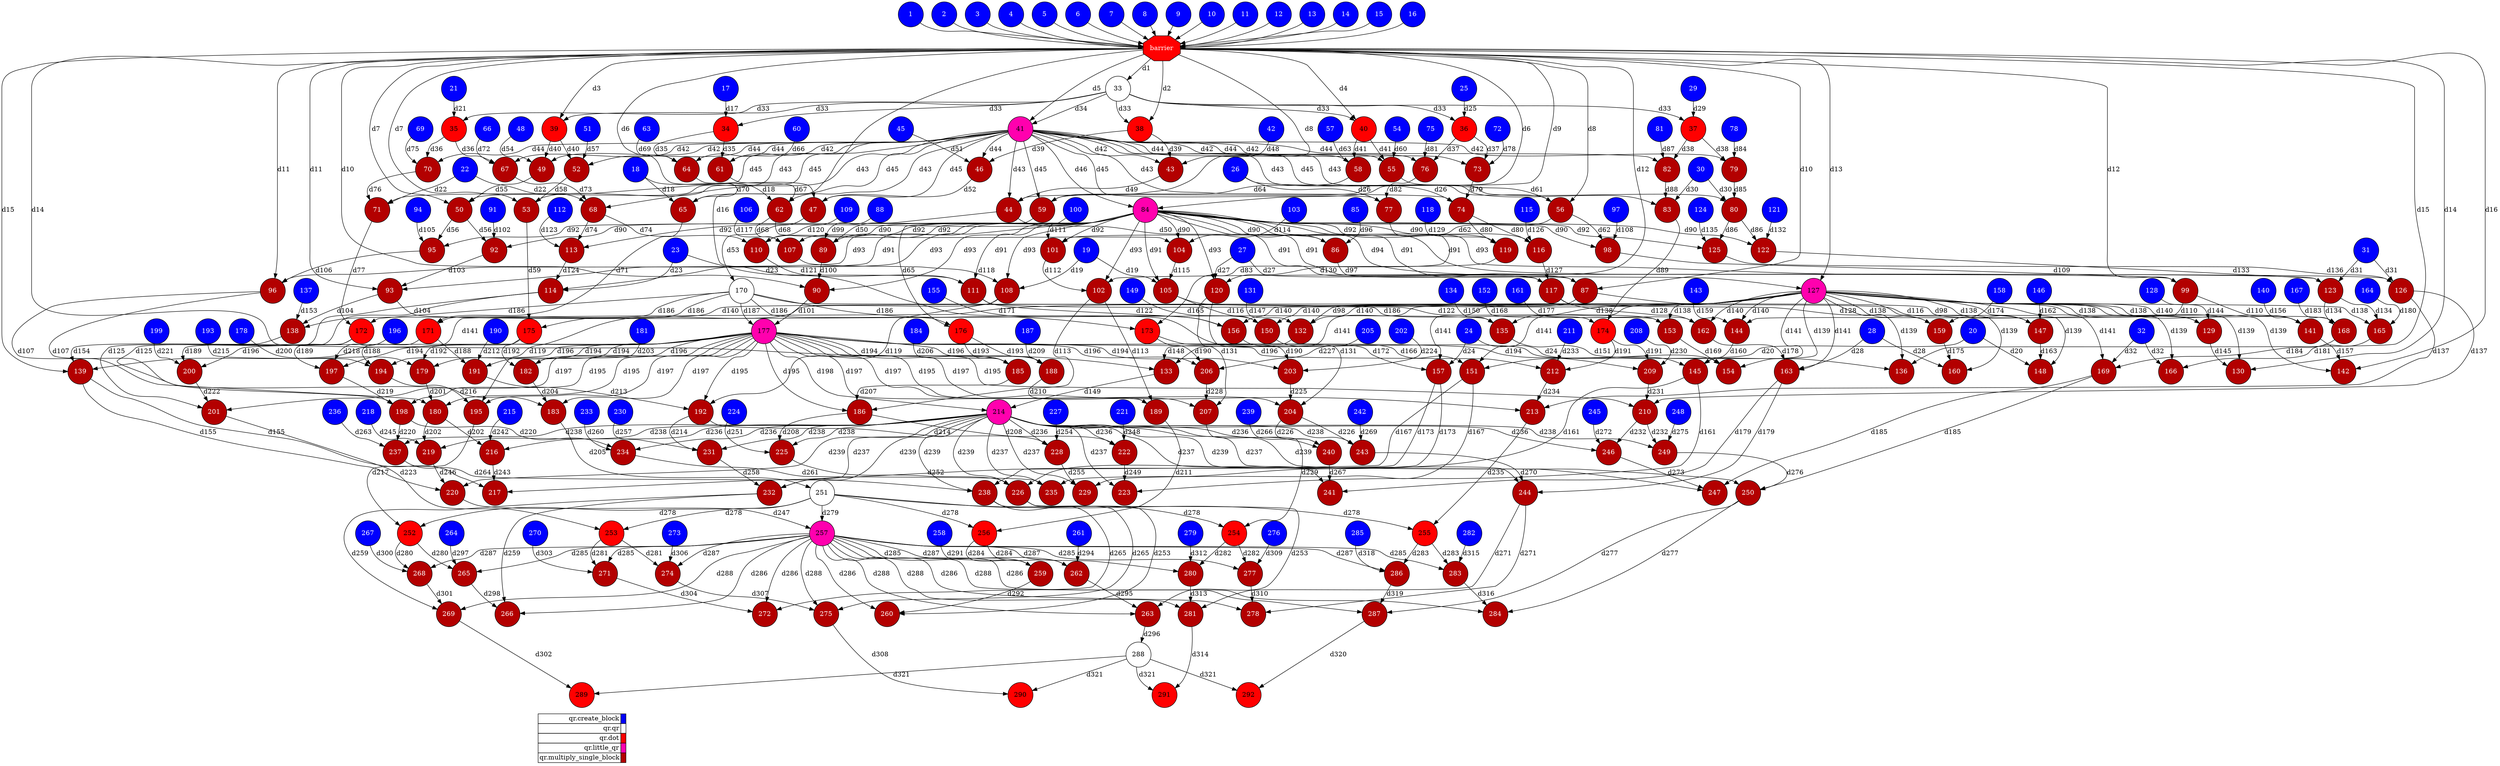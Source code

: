 digraph {
  rankdir=TB;
  labeljust="l";
  subgraph dependence_graph {
    ranksep=0.20;
    node[height=0.75];

1[shape=circle, style=filled fillcolor="#0000ff" fontcolor="#ffffff"];
2[shape=circle, style=filled fillcolor="#0000ff" fontcolor="#ffffff"];
3[shape=circle, style=filled fillcolor="#0000ff" fontcolor="#ffffff"];
4[shape=circle, style=filled fillcolor="#0000ff" fontcolor="#ffffff"];
5[shape=circle, style=filled fillcolor="#0000ff" fontcolor="#ffffff"];
6[shape=circle, style=filled fillcolor="#0000ff" fontcolor="#ffffff"];
7[shape=circle, style=filled fillcolor="#0000ff" fontcolor="#ffffff"];
8[shape=circle, style=filled fillcolor="#0000ff" fontcolor="#ffffff"];
9[shape=circle, style=filled fillcolor="#0000ff" fontcolor="#ffffff"];
10[shape=circle, style=filled fillcolor="#0000ff" fontcolor="#ffffff"];
11[shape=circle, style=filled fillcolor="#0000ff" fontcolor="#ffffff"];
12[shape=circle, style=filled fillcolor="#0000ff" fontcolor="#ffffff"];
13[shape=circle, style=filled fillcolor="#0000ff" fontcolor="#ffffff"];
14[shape=circle, style=filled fillcolor="#0000ff" fontcolor="#ffffff"];
15[shape=circle, style=filled fillcolor="#0000ff" fontcolor="#ffffff"];
16[shape=circle, style=filled fillcolor="#0000ff" fontcolor="#ffffff"];
Synchro1[label="barrier", shape=octagon, style=filled fillcolor="#ff0000" fontcolor="#FFFFFF"];
4 -> Synchro1;
2 -> Synchro1;
3 -> Synchro1;
14 -> Synchro1;
6 -> Synchro1;
1 -> Synchro1;
10 -> Synchro1;
7 -> Synchro1;
11 -> Synchro1;
13 -> Synchro1;
12 -> Synchro1;
16 -> Synchro1;
8 -> Synchro1;
5 -> Synchro1;
9 -> Synchro1;
15 -> Synchro1;
17[shape=circle, style=filled fillcolor="#0000ff" fontcolor="#ffffff"];
18[shape=circle, style=filled fillcolor="#0000ff" fontcolor="#ffffff"];
19[shape=circle, style=filled fillcolor="#0000ff" fontcolor="#ffffff"];
20[shape=circle, style=filled fillcolor="#0000ff" fontcolor="#ffffff"];
21[shape=circle, style=filled fillcolor="#0000ff" fontcolor="#ffffff"];
22[shape=circle, style=filled fillcolor="#0000ff" fontcolor="#ffffff"];
23[shape=circle, style=filled fillcolor="#0000ff" fontcolor="#ffffff"];
24[shape=circle, style=filled fillcolor="#0000ff" fontcolor="#ffffff"];
25[shape=circle, style=filled fillcolor="#0000ff" fontcolor="#ffffff"];
26[shape=circle, style=filled fillcolor="#0000ff" fontcolor="#ffffff"];
27[shape=circle, style=filled fillcolor="#0000ff" fontcolor="#ffffff"];
28[shape=circle, style=filled fillcolor="#0000ff" fontcolor="#ffffff"];
29[shape=circle, style=filled fillcolor="#0000ff" fontcolor="#ffffff"];
30[shape=circle, style=filled fillcolor="#0000ff" fontcolor="#ffffff"];
31[shape=circle, style=filled fillcolor="#0000ff" fontcolor="#ffffff"];
32[shape=circle, style=filled fillcolor="#0000ff" fontcolor="#ffffff"];
33[shape=circle, style=filled fillcolor="#ffffff" fontcolor="#000000"];
Synchro1 -> 33[ label="d1" ];
34[shape=circle, style=filled fillcolor="#ff0000" fontcolor="#000000"];
17 -> 34[ label="d17" ];
33 -> 34[ label="d33" ];
35[shape=circle, style=filled fillcolor="#ff0000" fontcolor="#000000"];
21 -> 35[ label="d21" ];
33 -> 35[ label="d33" ];
36[shape=circle, style=filled fillcolor="#ff0000" fontcolor="#000000"];
25 -> 36[ label="d25" ];
33 -> 36[ label="d33" ];
37[shape=circle, style=filled fillcolor="#ff0000" fontcolor="#000000"];
29 -> 37[ label="d29" ];
33 -> 37[ label="d33" ];
38[shape=circle, style=filled fillcolor="#ff0000" fontcolor="#000000"];
33 -> 38[ label="d33" ];
Synchro1 -> 38[ label="d2" ];
39[shape=circle, style=filled fillcolor="#ff0000" fontcolor="#000000"];
33 -> 39[ label="d33" ];
Synchro1 -> 39[ label="d3" ];
40[shape=circle, style=filled fillcolor="#ff0000" fontcolor="#000000"];
33 -> 40[ label="d33" ];
Synchro1 -> 40[ label="d4" ];
41[shape=circle, style=filled fillcolor="#ff00ae" fontcolor="#000000"];
33 -> 41[ label="d34" ];
Synchro1 -> 41[ label="d5" ];
42[shape=circle, style=filled fillcolor="#0000ff" fontcolor="#ffffff"];
43[shape=circle, style=filled fillcolor="#b30000" fontcolor="#ffffff"];
41 -> 43[ label="d42" ];
38 -> 43[ label="d39" ];
42 -> 43[ label="d48" ];
44[shape=circle, style=filled fillcolor="#b30000" fontcolor="#ffffff"];
41 -> 44[ label="d43" ];
Synchro1 -> 44[ label="d6" ];
43 -> 44[ label="d49" ];
45[shape=circle, style=filled fillcolor="#0000ff" fontcolor="#ffffff"];
46[shape=circle, style=filled fillcolor="#b30000" fontcolor="#ffffff"];
41 -> 46[ label="d44" ];
38 -> 46[ label="d39" ];
45 -> 46[ label="d51" ];
47[shape=circle, style=filled fillcolor="#b30000" fontcolor="#ffffff"];
41 -> 47[ label="d45" ];
Synchro1 -> 47[ label="d6" ];
46 -> 47[ label="d52" ];
48[shape=circle, style=filled fillcolor="#0000ff" fontcolor="#ffffff"];
49[shape=circle, style=filled fillcolor="#b30000" fontcolor="#ffffff"];
41 -> 49[ label="d42" ];
39 -> 49[ label="d40" ];
48 -> 49[ label="d54" ];
50[shape=circle, style=filled fillcolor="#b30000" fontcolor="#ffffff"];
41 -> 50[ label="d43" ];
Synchro1 -> 50[ label="d7" ];
49 -> 50[ label="d55" ];
51[shape=circle, style=filled fillcolor="#0000ff" fontcolor="#ffffff"];
52[shape=circle, style=filled fillcolor="#b30000" fontcolor="#ffffff"];
41 -> 52[ label="d44" ];
39 -> 52[ label="d40" ];
51 -> 52[ label="d57" ];
53[shape=circle, style=filled fillcolor="#b30000" fontcolor="#ffffff"];
41 -> 53[ label="d45" ];
Synchro1 -> 53[ label="d7" ];
52 -> 53[ label="d58" ];
54[shape=circle, style=filled fillcolor="#0000ff" fontcolor="#ffffff"];
55[shape=circle, style=filled fillcolor="#b30000" fontcolor="#ffffff"];
41 -> 55[ label="d42" ];
40 -> 55[ label="d41" ];
54 -> 55[ label="d60" ];
56[shape=circle, style=filled fillcolor="#b30000" fontcolor="#ffffff"];
41 -> 56[ label="d43" ];
Synchro1 -> 56[ label="d8" ];
55 -> 56[ label="d61" ];
57[shape=circle, style=filled fillcolor="#0000ff" fontcolor="#ffffff"];
58[shape=circle, style=filled fillcolor="#b30000" fontcolor="#ffffff"];
41 -> 58[ label="d44" ];
40 -> 58[ label="d41" ];
57 -> 58[ label="d63" ];
59[shape=circle, style=filled fillcolor="#b30000" fontcolor="#ffffff"];
41 -> 59[ label="d45" ];
Synchro1 -> 59[ label="d8" ];
58 -> 59[ label="d64" ];
60[shape=circle, style=filled fillcolor="#0000ff" fontcolor="#ffffff"];
61[shape=circle, style=filled fillcolor="#b30000" fontcolor="#ffffff"];
34 -> 61[ label="d35" ];
41 -> 61[ label="d42" ];
60 -> 61[ label="d66" ];
62[shape=circle, style=filled fillcolor="#b30000" fontcolor="#ffffff"];
18 -> 62[ label="d18" ];
41 -> 62[ label="d43" ];
61 -> 62[ label="d67" ];
63[shape=circle, style=filled fillcolor="#0000ff" fontcolor="#ffffff"];
64[shape=circle, style=filled fillcolor="#b30000" fontcolor="#ffffff"];
34 -> 64[ label="d35" ];
41 -> 64[ label="d44" ];
63 -> 64[ label="d69" ];
65[shape=circle, style=filled fillcolor="#b30000" fontcolor="#ffffff"];
18 -> 65[ label="d18" ];
41 -> 65[ label="d45" ];
64 -> 65[ label="d70" ];
66[shape=circle, style=filled fillcolor="#0000ff" fontcolor="#ffffff"];
67[shape=circle, style=filled fillcolor="#b30000" fontcolor="#ffffff"];
35 -> 67[ label="d36" ];
41 -> 67[ label="d42" ];
66 -> 67[ label="d72" ];
68[shape=circle, style=filled fillcolor="#b30000" fontcolor="#ffffff"];
22 -> 68[ label="d22" ];
41 -> 68[ label="d43" ];
67 -> 68[ label="d73" ];
69[shape=circle, style=filled fillcolor="#0000ff" fontcolor="#ffffff"];
70[shape=circle, style=filled fillcolor="#b30000" fontcolor="#ffffff"];
35 -> 70[ label="d36" ];
41 -> 70[ label="d44" ];
69 -> 70[ label="d75" ];
71[shape=circle, style=filled fillcolor="#b30000" fontcolor="#ffffff"];
22 -> 71[ label="d22" ];
41 -> 71[ label="d45" ];
70 -> 71[ label="d76" ];
72[shape=circle, style=filled fillcolor="#0000ff" fontcolor="#ffffff"];
73[shape=circle, style=filled fillcolor="#b30000" fontcolor="#ffffff"];
36 -> 73[ label="d37" ];
41 -> 73[ label="d42" ];
72 -> 73[ label="d78" ];
74[shape=circle, style=filled fillcolor="#b30000" fontcolor="#ffffff"];
26 -> 74[ label="d26" ];
41 -> 74[ label="d43" ];
73 -> 74[ label="d79" ];
75[shape=circle, style=filled fillcolor="#0000ff" fontcolor="#ffffff"];
76[shape=circle, style=filled fillcolor="#b30000" fontcolor="#ffffff"];
36 -> 76[ label="d37" ];
41 -> 76[ label="d44" ];
75 -> 76[ label="d81" ];
77[shape=circle, style=filled fillcolor="#b30000" fontcolor="#ffffff"];
26 -> 77[ label="d26" ];
41 -> 77[ label="d45" ];
76 -> 77[ label="d82" ];
78[shape=circle, style=filled fillcolor="#0000ff" fontcolor="#ffffff"];
79[shape=circle, style=filled fillcolor="#b30000" fontcolor="#ffffff"];
37 -> 79[ label="d38" ];
41 -> 79[ label="d42" ];
78 -> 79[ label="d84" ];
80[shape=circle, style=filled fillcolor="#b30000" fontcolor="#ffffff"];
30 -> 80[ label="d30" ];
41 -> 80[ label="d43" ];
79 -> 80[ label="d85" ];
81[shape=circle, style=filled fillcolor="#0000ff" fontcolor="#ffffff"];
82[shape=circle, style=filled fillcolor="#b30000" fontcolor="#ffffff"];
37 -> 82[ label="d38" ];
41 -> 82[ label="d44" ];
81 -> 82[ label="d87" ];
83[shape=circle, style=filled fillcolor="#b30000" fontcolor="#ffffff"];
30 -> 83[ label="d30" ];
41 -> 83[ label="d45" ];
82 -> 83[ label="d88" ];
84[shape=circle, style=filled fillcolor="#ff00ae" fontcolor="#000000"];
41 -> 84[ label="d46" ];
Synchro1 -> 84[ label="d9" ];
85[shape=circle, style=filled fillcolor="#0000ff" fontcolor="#ffffff"];
86[shape=circle, style=filled fillcolor="#b30000" fontcolor="#ffffff"];
84 -> 86[ label="d90" ];
44 -> 86[ label="d50" ];
85 -> 86[ label="d96" ];
87[shape=circle, style=filled fillcolor="#b30000" fontcolor="#ffffff"];
84 -> 87[ label="d91" ];
Synchro1 -> 87[ label="d10" ];
86 -> 87[ label="d97" ];
88[shape=circle, style=filled fillcolor="#0000ff" fontcolor="#ffffff"];
89[shape=circle, style=filled fillcolor="#b30000" fontcolor="#ffffff"];
84 -> 89[ label="d92" ];
44 -> 89[ label="d50" ];
88 -> 89[ label="d99" ];
90[shape=circle, style=filled fillcolor="#b30000" fontcolor="#ffffff"];
84 -> 90[ label="d93" ];
Synchro1 -> 90[ label="d10" ];
89 -> 90[ label="d100" ];
91[shape=circle, style=filled fillcolor="#0000ff" fontcolor="#ffffff"];
92[shape=circle, style=filled fillcolor="#b30000" fontcolor="#ffffff"];
84 -> 92[ label="d90" ];
50 -> 92[ label="d56" ];
91 -> 92[ label="d102" ];
93[shape=circle, style=filled fillcolor="#b30000" fontcolor="#ffffff"];
84 -> 93[ label="d91" ];
Synchro1 -> 93[ label="d11" ];
92 -> 93[ label="d103" ];
94[shape=circle, style=filled fillcolor="#0000ff" fontcolor="#ffffff"];
95[shape=circle, style=filled fillcolor="#b30000" fontcolor="#ffffff"];
84 -> 95[ label="d92" ];
50 -> 95[ label="d56" ];
94 -> 95[ label="d105" ];
96[shape=circle, style=filled fillcolor="#b30000" fontcolor="#ffffff"];
84 -> 96[ label="d93" ];
Synchro1 -> 96[ label="d11" ];
95 -> 96[ label="d106" ];
97[shape=circle, style=filled fillcolor="#0000ff" fontcolor="#ffffff"];
98[shape=circle, style=filled fillcolor="#b30000" fontcolor="#ffffff"];
84 -> 98[ label="d90" ];
56 -> 98[ label="d62" ];
97 -> 98[ label="d108" ];
99[shape=circle, style=filled fillcolor="#b30000" fontcolor="#ffffff"];
84 -> 99[ label="d91" ];
Synchro1 -> 99[ label="d12" ];
98 -> 99[ label="d109" ];
100[shape=circle, style=filled fillcolor="#0000ff" fontcolor="#ffffff"];
101[shape=circle, style=filled fillcolor="#b30000" fontcolor="#ffffff"];
84 -> 101[ label="d92" ];
56 -> 101[ label="d62" ];
100 -> 101[ label="d111" ];
102[shape=circle, style=filled fillcolor="#b30000" fontcolor="#ffffff"];
84 -> 102[ label="d93" ];
Synchro1 -> 102[ label="d12" ];
101 -> 102[ label="d112" ];
103[shape=circle, style=filled fillcolor="#0000ff" fontcolor="#ffffff"];
104[shape=circle, style=filled fillcolor="#b30000" fontcolor="#ffffff"];
62 -> 104[ label="d68" ];
84 -> 104[ label="d90" ];
103 -> 104[ label="d114" ];
105[shape=circle, style=filled fillcolor="#b30000" fontcolor="#ffffff"];
19 -> 105[ label="d19" ];
84 -> 105[ label="d91" ];
104 -> 105[ label="d115" ];
106[shape=circle, style=filled fillcolor="#0000ff" fontcolor="#ffffff"];
107[shape=circle, style=filled fillcolor="#b30000" fontcolor="#ffffff"];
62 -> 107[ label="d68" ];
84 -> 107[ label="d92" ];
106 -> 107[ label="d117" ];
108[shape=circle, style=filled fillcolor="#b30000" fontcolor="#ffffff"];
19 -> 108[ label="d19" ];
84 -> 108[ label="d93" ];
107 -> 108[ label="d118" ];
109[shape=circle, style=filled fillcolor="#0000ff" fontcolor="#ffffff"];
110[shape=circle, style=filled fillcolor="#b30000" fontcolor="#ffffff"];
68 -> 110[ label="d74" ];
84 -> 110[ label="d90" ];
109 -> 110[ label="d120" ];
111[shape=circle, style=filled fillcolor="#b30000" fontcolor="#ffffff"];
23 -> 111[ label="d23" ];
84 -> 111[ label="d91" ];
110 -> 111[ label="d121" ];
112[shape=circle, style=filled fillcolor="#0000ff" fontcolor="#ffffff"];
113[shape=circle, style=filled fillcolor="#b30000" fontcolor="#ffffff"];
68 -> 113[ label="d74" ];
84 -> 113[ label="d92" ];
112 -> 113[ label="d123" ];
114[shape=circle, style=filled fillcolor="#b30000" fontcolor="#ffffff"];
23 -> 114[ label="d23" ];
84 -> 114[ label="d93" ];
113 -> 114[ label="d124" ];
115[shape=circle, style=filled fillcolor="#0000ff" fontcolor="#ffffff"];
116[shape=circle, style=filled fillcolor="#b30000" fontcolor="#ffffff"];
74 -> 116[ label="d80" ];
84 -> 116[ label="d90" ];
115 -> 116[ label="d126" ];
117[shape=circle, style=filled fillcolor="#b30000" fontcolor="#ffffff"];
27 -> 117[ label="d27" ];
84 -> 117[ label="d91" ];
116 -> 117[ label="d127" ];
118[shape=circle, style=filled fillcolor="#0000ff" fontcolor="#ffffff"];
119[shape=circle, style=filled fillcolor="#b30000" fontcolor="#ffffff"];
74 -> 119[ label="d80" ];
84 -> 119[ label="d92" ];
118 -> 119[ label="d129" ];
120[shape=circle, style=filled fillcolor="#b30000" fontcolor="#ffffff"];
27 -> 120[ label="d27" ];
84 -> 120[ label="d93" ];
119 -> 120[ label="d130" ];
121[shape=circle, style=filled fillcolor="#0000ff" fontcolor="#ffffff"];
122[shape=circle, style=filled fillcolor="#b30000" fontcolor="#ffffff"];
80 -> 122[ label="d86" ];
84 -> 122[ label="d90" ];
121 -> 122[ label="d132" ];
123[shape=circle, style=filled fillcolor="#b30000" fontcolor="#ffffff"];
31 -> 123[ label="d31" ];
84 -> 123[ label="d91" ];
122 -> 123[ label="d133" ];
124[shape=circle, style=filled fillcolor="#0000ff" fontcolor="#ffffff"];
125[shape=circle, style=filled fillcolor="#b30000" fontcolor="#ffffff"];
80 -> 125[ label="d86" ];
84 -> 125[ label="d92" ];
124 -> 125[ label="d135" ];
126[shape=circle, style=filled fillcolor="#b30000" fontcolor="#ffffff"];
31 -> 126[ label="d31" ];
84 -> 126[ label="d93" ];
125 -> 126[ label="d136" ];
127[shape=circle, style=filled fillcolor="#ff00ae" fontcolor="#000000"];
84 -> 127[ label="d94" ];
Synchro1 -> 127[ label="d13" ];
128[shape=circle, style=filled fillcolor="#0000ff" fontcolor="#ffffff"];
129[shape=circle, style=filled fillcolor="#b30000" fontcolor="#ffffff"];
127 -> 129[ label="d138" ];
87 -> 129[ label="d98" ];
128 -> 129[ label="d144" ];
130[shape=circle, style=filled fillcolor="#b30000" fontcolor="#ffffff"];
127 -> 130[ label="d139" ];
Synchro1 -> 130[ label="d14" ];
129 -> 130[ label="d145" ];
131[shape=circle, style=filled fillcolor="#0000ff" fontcolor="#ffffff"];
132[shape=circle, style=filled fillcolor="#b30000" fontcolor="#ffffff"];
127 -> 132[ label="d140" ];
87 -> 132[ label="d98" ];
131 -> 132[ label="d147" ];
133[shape=circle, style=filled fillcolor="#b30000" fontcolor="#ffffff"];
127 -> 133[ label="d141" ];
Synchro1 -> 133[ label="d14" ];
132 -> 133[ label="d148" ];
134[shape=circle, style=filled fillcolor="#0000ff" fontcolor="#ffffff"];
135[shape=circle, style=filled fillcolor="#b30000" fontcolor="#ffffff"];
127 -> 135[ label="d138" ];
93 -> 135[ label="d104" ];
134 -> 135[ label="d150" ];
136[shape=circle, style=filled fillcolor="#b30000" fontcolor="#ffffff"];
127 -> 136[ label="d139" ];
Synchro1 -> 136[ label="d15" ];
135 -> 136[ label="d151" ];
137[shape=circle, style=filled fillcolor="#0000ff" fontcolor="#ffffff"];
138[shape=circle, style=filled fillcolor="#b30000" fontcolor="#ffffff"];
127 -> 138[ label="d140" ];
93 -> 138[ label="d104" ];
137 -> 138[ label="d153" ];
139[shape=circle, style=filled fillcolor="#b30000" fontcolor="#ffffff"];
127 -> 139[ label="d141" ];
Synchro1 -> 139[ label="d15" ];
138 -> 139[ label="d154" ];
140[shape=circle, style=filled fillcolor="#0000ff" fontcolor="#ffffff"];
141[shape=circle, style=filled fillcolor="#b30000" fontcolor="#ffffff"];
127 -> 141[ label="d138" ];
99 -> 141[ label="d110" ];
140 -> 141[ label="d156" ];
142[shape=circle, style=filled fillcolor="#b30000" fontcolor="#ffffff"];
127 -> 142[ label="d139" ];
Synchro1 -> 142[ label="d16" ];
141 -> 142[ label="d157" ];
143[shape=circle, style=filled fillcolor="#0000ff" fontcolor="#ffffff"];
144[shape=circle, style=filled fillcolor="#b30000" fontcolor="#ffffff"];
127 -> 144[ label="d140" ];
99 -> 144[ label="d110" ];
143 -> 144[ label="d159" ];
145[shape=circle, style=filled fillcolor="#b30000" fontcolor="#ffffff"];
127 -> 145[ label="d141" ];
Synchro1 -> 145[ label="d16" ];
144 -> 145[ label="d160" ];
146[shape=circle, style=filled fillcolor="#0000ff" fontcolor="#ffffff"];
147[shape=circle, style=filled fillcolor="#b30000" fontcolor="#ffffff"];
105 -> 147[ label="d116" ];
127 -> 147[ label="d138" ];
146 -> 147[ label="d162" ];
148[shape=circle, style=filled fillcolor="#b30000" fontcolor="#ffffff"];
20 -> 148[ label="d20" ];
127 -> 148[ label="d139" ];
147 -> 148[ label="d163" ];
149[shape=circle, style=filled fillcolor="#0000ff" fontcolor="#ffffff"];
150[shape=circle, style=filled fillcolor="#b30000" fontcolor="#ffffff"];
105 -> 150[ label="d116" ];
127 -> 150[ label="d140" ];
149 -> 150[ label="d165" ];
151[shape=circle, style=filled fillcolor="#b30000" fontcolor="#ffffff"];
20 -> 151[ label="d20" ];
127 -> 151[ label="d141" ];
150 -> 151[ label="d166" ];
152[shape=circle, style=filled fillcolor="#0000ff" fontcolor="#ffffff"];
153[shape=circle, style=filled fillcolor="#b30000" fontcolor="#ffffff"];
111 -> 153[ label="d122" ];
127 -> 153[ label="d138" ];
152 -> 153[ label="d168" ];
154[shape=circle, style=filled fillcolor="#b30000" fontcolor="#ffffff"];
24 -> 154[ label="d24" ];
127 -> 154[ label="d139" ];
153 -> 154[ label="d169" ];
155[shape=circle, style=filled fillcolor="#0000ff" fontcolor="#ffffff"];
156[shape=circle, style=filled fillcolor="#b30000" fontcolor="#ffffff"];
111 -> 156[ label="d122" ];
127 -> 156[ label="d140" ];
155 -> 156[ label="d171" ];
157[shape=circle, style=filled fillcolor="#b30000" fontcolor="#ffffff"];
24 -> 157[ label="d24" ];
127 -> 157[ label="d141" ];
156 -> 157[ label="d172" ];
158[shape=circle, style=filled fillcolor="#0000ff" fontcolor="#ffffff"];
159[shape=circle, style=filled fillcolor="#b30000" fontcolor="#ffffff"];
117 -> 159[ label="d128" ];
127 -> 159[ label="d138" ];
158 -> 159[ label="d174" ];
160[shape=circle, style=filled fillcolor="#b30000" fontcolor="#ffffff"];
28 -> 160[ label="d28" ];
127 -> 160[ label="d139" ];
159 -> 160[ label="d175" ];
161[shape=circle, style=filled fillcolor="#0000ff" fontcolor="#ffffff"];
162[shape=circle, style=filled fillcolor="#b30000" fontcolor="#ffffff"];
117 -> 162[ label="d128" ];
127 -> 162[ label="d140" ];
161 -> 162[ label="d177" ];
163[shape=circle, style=filled fillcolor="#b30000" fontcolor="#ffffff"];
28 -> 163[ label="d28" ];
127 -> 163[ label="d141" ];
162 -> 163[ label="d178" ];
164[shape=circle, style=filled fillcolor="#0000ff" fontcolor="#ffffff"];
165[shape=circle, style=filled fillcolor="#b30000" fontcolor="#ffffff"];
123 -> 165[ label="d134" ];
127 -> 165[ label="d138" ];
164 -> 165[ label="d180" ];
166[shape=circle, style=filled fillcolor="#b30000" fontcolor="#ffffff"];
32 -> 166[ label="d32" ];
127 -> 166[ label="d139" ];
165 -> 166[ label="d181" ];
167[shape=circle, style=filled fillcolor="#0000ff" fontcolor="#ffffff"];
168[shape=circle, style=filled fillcolor="#b30000" fontcolor="#ffffff"];
123 -> 168[ label="d134" ];
127 -> 168[ label="d140" ];
167 -> 168[ label="d183" ];
169[shape=circle, style=filled fillcolor="#b30000" fontcolor="#ffffff"];
32 -> 169[ label="d32" ];
127 -> 169[ label="d141" ];
168 -> 169[ label="d184" ];
170[shape=circle, style=filled fillcolor="#ffffff" fontcolor="#000000"];
47 -> 170[ label="d53" ];
171[shape=circle, style=filled fillcolor="#ff0000" fontcolor="#000000"];
65 -> 171[ label="d71" ];
170 -> 171[ label="d186" ];
172[shape=circle, style=filled fillcolor="#ff0000" fontcolor="#000000"];
71 -> 172[ label="d77" ];
170 -> 172[ label="d186" ];
173[shape=circle, style=filled fillcolor="#ff0000" fontcolor="#000000"];
77 -> 173[ label="d83" ];
170 -> 173[ label="d186" ];
174[shape=circle, style=filled fillcolor="#ff0000" fontcolor="#000000"];
83 -> 174[ label="d89" ];
170 -> 174[ label="d186" ];
175[shape=circle, style=filled fillcolor="#ff0000" fontcolor="#000000"];
170 -> 175[ label="d186" ];
53 -> 175[ label="d59" ];
176[shape=circle, style=filled fillcolor="#ff0000" fontcolor="#000000"];
170 -> 176[ label="d186" ];
59 -> 176[ label="d65" ];
177[shape=circle, style=filled fillcolor="#ff00ae" fontcolor="#000000"];
170 -> 177[ label="d187" ];
90 -> 177[ label="d101" ];
178[shape=circle, style=filled fillcolor="#0000ff" fontcolor="#ffffff"];
179[shape=circle, style=filled fillcolor="#b30000" fontcolor="#ffffff"];
177 -> 179[ label="d194" ];
175 -> 179[ label="d192" ];
178 -> 179[ label="d200" ];
180[shape=circle, style=filled fillcolor="#b30000" fontcolor="#ffffff"];
177 -> 180[ label="d195" ];
96 -> 180[ label="d107" ];
179 -> 180[ label="d201" ];
181[shape=circle, style=filled fillcolor="#0000ff" fontcolor="#ffffff"];
182[shape=circle, style=filled fillcolor="#b30000" fontcolor="#ffffff"];
177 -> 182[ label="d196" ];
175 -> 182[ label="d192" ];
181 -> 182[ label="d203" ];
183[shape=circle, style=filled fillcolor="#b30000" fontcolor="#ffffff"];
177 -> 183[ label="d197" ];
96 -> 183[ label="d107" ];
182 -> 183[ label="d204" ];
184[shape=circle, style=filled fillcolor="#0000ff" fontcolor="#ffffff"];
185[shape=circle, style=filled fillcolor="#b30000" fontcolor="#ffffff"];
177 -> 185[ label="d194" ];
176 -> 185[ label="d193" ];
184 -> 185[ label="d206" ];
186[shape=circle, style=filled fillcolor="#b30000" fontcolor="#ffffff"];
177 -> 186[ label="d195" ];
102 -> 186[ label="d113" ];
185 -> 186[ label="d207" ];
187[shape=circle, style=filled fillcolor="#0000ff" fontcolor="#ffffff"];
188[shape=circle, style=filled fillcolor="#b30000" fontcolor="#ffffff"];
177 -> 188[ label="d196" ];
176 -> 188[ label="d193" ];
187 -> 188[ label="d209" ];
189[shape=circle, style=filled fillcolor="#b30000" fontcolor="#ffffff"];
177 -> 189[ label="d197" ];
102 -> 189[ label="d113" ];
188 -> 189[ label="d210" ];
190[shape=circle, style=filled fillcolor="#0000ff" fontcolor="#ffffff"];
191[shape=circle, style=filled fillcolor="#b30000" fontcolor="#ffffff"];
171 -> 191[ label="d188" ];
177 -> 191[ label="d194" ];
190 -> 191[ label="d212" ];
192[shape=circle, style=filled fillcolor="#b30000" fontcolor="#ffffff"];
108 -> 192[ label="d119" ];
177 -> 192[ label="d195" ];
191 -> 192[ label="d213" ];
193[shape=circle, style=filled fillcolor="#0000ff" fontcolor="#ffffff"];
194[shape=circle, style=filled fillcolor="#b30000" fontcolor="#ffffff"];
171 -> 194[ label="d188" ];
177 -> 194[ label="d196" ];
193 -> 194[ label="d215" ];
195[shape=circle, style=filled fillcolor="#b30000" fontcolor="#ffffff"];
108 -> 195[ label="d119" ];
177 -> 195[ label="d197" ];
194 -> 195[ label="d216" ];
196[shape=circle, style=filled fillcolor="#0000ff" fontcolor="#ffffff"];
197[shape=circle, style=filled fillcolor="#b30000" fontcolor="#ffffff"];
172 -> 197[ label="d189" ];
177 -> 197[ label="d194" ];
196 -> 197[ label="d218" ];
198[shape=circle, style=filled fillcolor="#b30000" fontcolor="#ffffff"];
114 -> 198[ label="d125" ];
177 -> 198[ label="d195" ];
197 -> 198[ label="d219" ];
199[shape=circle, style=filled fillcolor="#0000ff" fontcolor="#ffffff"];
200[shape=circle, style=filled fillcolor="#b30000" fontcolor="#ffffff"];
172 -> 200[ label="d189" ];
177 -> 200[ label="d196" ];
199 -> 200[ label="d221" ];
201[shape=circle, style=filled fillcolor="#b30000" fontcolor="#ffffff"];
114 -> 201[ label="d125" ];
177 -> 201[ label="d197" ];
200 -> 201[ label="d222" ];
202[shape=circle, style=filled fillcolor="#0000ff" fontcolor="#ffffff"];
203[shape=circle, style=filled fillcolor="#b30000" fontcolor="#ffffff"];
173 -> 203[ label="d190" ];
177 -> 203[ label="d194" ];
202 -> 203[ label="d224" ];
204[shape=circle, style=filled fillcolor="#b30000" fontcolor="#ffffff"];
120 -> 204[ label="d131" ];
177 -> 204[ label="d195" ];
203 -> 204[ label="d225" ];
205[shape=circle, style=filled fillcolor="#0000ff" fontcolor="#ffffff"];
206[shape=circle, style=filled fillcolor="#b30000" fontcolor="#ffffff"];
173 -> 206[ label="d190" ];
177 -> 206[ label="d196" ];
205 -> 206[ label="d227" ];
207[shape=circle, style=filled fillcolor="#b30000" fontcolor="#ffffff"];
120 -> 207[ label="d131" ];
177 -> 207[ label="d197" ];
206 -> 207[ label="d228" ];
208[shape=circle, style=filled fillcolor="#0000ff" fontcolor="#ffffff"];
209[shape=circle, style=filled fillcolor="#b30000" fontcolor="#ffffff"];
174 -> 209[ label="d191" ];
177 -> 209[ label="d194" ];
208 -> 209[ label="d230" ];
210[shape=circle, style=filled fillcolor="#b30000" fontcolor="#ffffff"];
126 -> 210[ label="d137" ];
177 -> 210[ label="d195" ];
209 -> 210[ label="d231" ];
211[shape=circle, style=filled fillcolor="#0000ff" fontcolor="#ffffff"];
212[shape=circle, style=filled fillcolor="#b30000" fontcolor="#ffffff"];
174 -> 212[ label="d191" ];
177 -> 212[ label="d196" ];
211 -> 212[ label="d233" ];
213[shape=circle, style=filled fillcolor="#b30000" fontcolor="#ffffff"];
126 -> 213[ label="d137" ];
177 -> 213[ label="d197" ];
212 -> 213[ label="d234" ];
214[shape=circle, style=filled fillcolor="#ff00ae" fontcolor="#000000"];
177 -> 214[ label="d198" ];
133 -> 214[ label="d149" ];
215[shape=circle, style=filled fillcolor="#0000ff" fontcolor="#ffffff"];
216[shape=circle, style=filled fillcolor="#b30000" fontcolor="#ffffff"];
214 -> 216[ label="d236" ];
180 -> 216[ label="d202" ];
215 -> 216[ label="d242" ];
217[shape=circle, style=filled fillcolor="#b30000" fontcolor="#ffffff"];
214 -> 217[ label="d237" ];
139 -> 217[ label="d155" ];
216 -> 217[ label="d243" ];
218[shape=circle, style=filled fillcolor="#0000ff" fontcolor="#ffffff"];
219[shape=circle, style=filled fillcolor="#b30000" fontcolor="#ffffff"];
214 -> 219[ label="d238" ];
180 -> 219[ label="d202" ];
218 -> 219[ label="d245" ];
220[shape=circle, style=filled fillcolor="#b30000" fontcolor="#ffffff"];
214 -> 220[ label="d239" ];
139 -> 220[ label="d155" ];
219 -> 220[ label="d246" ];
221[shape=circle, style=filled fillcolor="#0000ff" fontcolor="#ffffff"];
222[shape=circle, style=filled fillcolor="#b30000" fontcolor="#ffffff"];
214 -> 222[ label="d236" ];
186 -> 222[ label="d208" ];
221 -> 222[ label="d248" ];
223[shape=circle, style=filled fillcolor="#b30000" fontcolor="#ffffff"];
214 -> 223[ label="d237" ];
145 -> 223[ label="d161" ];
222 -> 223[ label="d249" ];
224[shape=circle, style=filled fillcolor="#0000ff" fontcolor="#ffffff"];
225[shape=circle, style=filled fillcolor="#b30000" fontcolor="#ffffff"];
214 -> 225[ label="d238" ];
186 -> 225[ label="d208" ];
224 -> 225[ label="d251" ];
226[shape=circle, style=filled fillcolor="#b30000" fontcolor="#ffffff"];
214 -> 226[ label="d239" ];
145 -> 226[ label="d161" ];
225 -> 226[ label="d252" ];
227[shape=circle, style=filled fillcolor="#0000ff" fontcolor="#ffffff"];
228[shape=circle, style=filled fillcolor="#b30000" fontcolor="#ffffff"];
192 -> 228[ label="d214" ];
214 -> 228[ label="d236" ];
227 -> 228[ label="d254" ];
229[shape=circle, style=filled fillcolor="#b30000" fontcolor="#ffffff"];
151 -> 229[ label="d167" ];
214 -> 229[ label="d237" ];
228 -> 229[ label="d255" ];
230[shape=circle, style=filled fillcolor="#0000ff" fontcolor="#ffffff"];
231[shape=circle, style=filled fillcolor="#b30000" fontcolor="#ffffff"];
192 -> 231[ label="d214" ];
214 -> 231[ label="d238" ];
230 -> 231[ label="d257" ];
232[shape=circle, style=filled fillcolor="#b30000" fontcolor="#ffffff"];
151 -> 232[ label="d167" ];
214 -> 232[ label="d239" ];
231 -> 232[ label="d258" ];
233[shape=circle, style=filled fillcolor="#0000ff" fontcolor="#ffffff"];
234[shape=circle, style=filled fillcolor="#b30000" fontcolor="#ffffff"];
198 -> 234[ label="d220" ];
214 -> 234[ label="d236" ];
233 -> 234[ label="d260" ];
235[shape=circle, style=filled fillcolor="#b30000" fontcolor="#ffffff"];
157 -> 235[ label="d173" ];
214 -> 235[ label="d237" ];
234 -> 235[ label="d261" ];
236[shape=circle, style=filled fillcolor="#0000ff" fontcolor="#ffffff"];
237[shape=circle, style=filled fillcolor="#b30000" fontcolor="#ffffff"];
198 -> 237[ label="d220" ];
214 -> 237[ label="d238" ];
236 -> 237[ label="d263" ];
238[shape=circle, style=filled fillcolor="#b30000" fontcolor="#ffffff"];
157 -> 238[ label="d173" ];
214 -> 238[ label="d239" ];
237 -> 238[ label="d264" ];
239[shape=circle, style=filled fillcolor="#0000ff" fontcolor="#ffffff"];
240[shape=circle, style=filled fillcolor="#b30000" fontcolor="#ffffff"];
204 -> 240[ label="d226" ];
214 -> 240[ label="d236" ];
239 -> 240[ label="d266" ];
241[shape=circle, style=filled fillcolor="#b30000" fontcolor="#ffffff"];
163 -> 241[ label="d179" ];
214 -> 241[ label="d237" ];
240 -> 241[ label="d267" ];
242[shape=circle, style=filled fillcolor="#0000ff" fontcolor="#ffffff"];
243[shape=circle, style=filled fillcolor="#b30000" fontcolor="#ffffff"];
204 -> 243[ label="d226" ];
214 -> 243[ label="d238" ];
242 -> 243[ label="d269" ];
244[shape=circle, style=filled fillcolor="#b30000" fontcolor="#ffffff"];
163 -> 244[ label="d179" ];
214 -> 244[ label="d239" ];
243 -> 244[ label="d270" ];
245[shape=circle, style=filled fillcolor="#0000ff" fontcolor="#ffffff"];
246[shape=circle, style=filled fillcolor="#b30000" fontcolor="#ffffff"];
210 -> 246[ label="d232" ];
214 -> 246[ label="d236" ];
245 -> 246[ label="d272" ];
247[shape=circle, style=filled fillcolor="#b30000" fontcolor="#ffffff"];
169 -> 247[ label="d185" ];
214 -> 247[ label="d237" ];
246 -> 247[ label="d273" ];
248[shape=circle, style=filled fillcolor="#0000ff" fontcolor="#ffffff"];
249[shape=circle, style=filled fillcolor="#b30000" fontcolor="#ffffff"];
210 -> 249[ label="d232" ];
214 -> 249[ label="d238" ];
248 -> 249[ label="d275" ];
250[shape=circle, style=filled fillcolor="#b30000" fontcolor="#ffffff"];
169 -> 250[ label="d185" ];
214 -> 250[ label="d239" ];
249 -> 250[ label="d276" ];
251[shape=circle, style=filled fillcolor="#ffffff" fontcolor="#000000"];
183 -> 251[ label="d205" ];
252[shape=circle, style=filled fillcolor="#ff0000" fontcolor="#000000"];
195 -> 252[ label="d217" ];
251 -> 252[ label="d278" ];
253[shape=circle, style=filled fillcolor="#ff0000" fontcolor="#000000"];
201 -> 253[ label="d223" ];
251 -> 253[ label="d278" ];
254[shape=circle, style=filled fillcolor="#ff0000" fontcolor="#000000"];
207 -> 254[ label="d229" ];
251 -> 254[ label="d278" ];
255[shape=circle, style=filled fillcolor="#ff0000" fontcolor="#000000"];
213 -> 255[ label="d235" ];
251 -> 255[ label="d278" ];
256[shape=circle, style=filled fillcolor="#ff0000" fontcolor="#000000"];
251 -> 256[ label="d278" ];
189 -> 256[ label="d211" ];
257[shape=circle, style=filled fillcolor="#ff00ae" fontcolor="#000000"];
251 -> 257[ label="d279" ];
220 -> 257[ label="d247" ];
258[shape=circle, style=filled fillcolor="#0000ff" fontcolor="#ffffff"];
259[shape=circle, style=filled fillcolor="#b30000" fontcolor="#ffffff"];
257 -> 259[ label="d285" ];
256 -> 259[ label="d284" ];
258 -> 259[ label="d291" ];
260[shape=circle, style=filled fillcolor="#b30000" fontcolor="#ffffff"];
257 -> 260[ label="d286" ];
226 -> 260[ label="d253" ];
259 -> 260[ label="d292" ];
261[shape=circle, style=filled fillcolor="#0000ff" fontcolor="#ffffff"];
262[shape=circle, style=filled fillcolor="#b30000" fontcolor="#ffffff"];
257 -> 262[ label="d287" ];
256 -> 262[ label="d284" ];
261 -> 262[ label="d294" ];
263[shape=circle, style=filled fillcolor="#b30000" fontcolor="#ffffff"];
257 -> 263[ label="d288" ];
226 -> 263[ label="d253" ];
262 -> 263[ label="d295" ];
264[shape=circle, style=filled fillcolor="#0000ff" fontcolor="#ffffff"];
265[shape=circle, style=filled fillcolor="#b30000" fontcolor="#ffffff"];
252 -> 265[ label="d280" ];
257 -> 265[ label="d285" ];
264 -> 265[ label="d297" ];
266[shape=circle, style=filled fillcolor="#b30000" fontcolor="#ffffff"];
232 -> 266[ label="d259" ];
257 -> 266[ label="d286" ];
265 -> 266[ label="d298" ];
267[shape=circle, style=filled fillcolor="#0000ff" fontcolor="#ffffff"];
268[shape=circle, style=filled fillcolor="#b30000" fontcolor="#ffffff"];
252 -> 268[ label="d280" ];
257 -> 268[ label="d287" ];
267 -> 268[ label="d300" ];
269[shape=circle, style=filled fillcolor="#b30000" fontcolor="#ffffff"];
232 -> 269[ label="d259" ];
257 -> 269[ label="d288" ];
268 -> 269[ label="d301" ];
270[shape=circle, style=filled fillcolor="#0000ff" fontcolor="#ffffff"];
271[shape=circle, style=filled fillcolor="#b30000" fontcolor="#ffffff"];
253 -> 271[ label="d281" ];
257 -> 271[ label="d285" ];
270 -> 271[ label="d303" ];
272[shape=circle, style=filled fillcolor="#b30000" fontcolor="#ffffff"];
238 -> 272[ label="d265" ];
257 -> 272[ label="d286" ];
271 -> 272[ label="d304" ];
273[shape=circle, style=filled fillcolor="#0000ff" fontcolor="#ffffff"];
274[shape=circle, style=filled fillcolor="#b30000" fontcolor="#ffffff"];
253 -> 274[ label="d281" ];
257 -> 274[ label="d287" ];
273 -> 274[ label="d306" ];
275[shape=circle, style=filled fillcolor="#b30000" fontcolor="#ffffff"];
238 -> 275[ label="d265" ];
257 -> 275[ label="d288" ];
274 -> 275[ label="d307" ];
276[shape=circle, style=filled fillcolor="#0000ff" fontcolor="#ffffff"];
277[shape=circle, style=filled fillcolor="#b30000" fontcolor="#ffffff"];
254 -> 277[ label="d282" ];
257 -> 277[ label="d285" ];
276 -> 277[ label="d309" ];
278[shape=circle, style=filled fillcolor="#b30000" fontcolor="#ffffff"];
244 -> 278[ label="d271" ];
257 -> 278[ label="d286" ];
277 -> 278[ label="d310" ];
279[shape=circle, style=filled fillcolor="#0000ff" fontcolor="#ffffff"];
280[shape=circle, style=filled fillcolor="#b30000" fontcolor="#ffffff"];
254 -> 280[ label="d282" ];
257 -> 280[ label="d287" ];
279 -> 280[ label="d312" ];
281[shape=circle, style=filled fillcolor="#b30000" fontcolor="#ffffff"];
244 -> 281[ label="d271" ];
257 -> 281[ label="d288" ];
280 -> 281[ label="d313" ];
282[shape=circle, style=filled fillcolor="#0000ff" fontcolor="#ffffff"];
283[shape=circle, style=filled fillcolor="#b30000" fontcolor="#ffffff"];
255 -> 283[ label="d283" ];
257 -> 283[ label="d285" ];
282 -> 283[ label="d315" ];
284[shape=circle, style=filled fillcolor="#b30000" fontcolor="#ffffff"];
250 -> 284[ label="d277" ];
257 -> 284[ label="d286" ];
283 -> 284[ label="d316" ];
285[shape=circle, style=filled fillcolor="#0000ff" fontcolor="#ffffff"];
286[shape=circle, style=filled fillcolor="#b30000" fontcolor="#ffffff"];
255 -> 286[ label="d283" ];
257 -> 286[ label="d287" ];
285 -> 286[ label="d318" ];
287[shape=circle, style=filled fillcolor="#b30000" fontcolor="#ffffff"];
250 -> 287[ label="d277" ];
257 -> 287[ label="d288" ];
286 -> 287[ label="d319" ];
288[shape=circle, style=filled fillcolor="#ffffff" fontcolor="#000000"];
263 -> 288[ label="d296" ];
289[shape=circle, style=filled fillcolor="#ff0000" fontcolor="#000000"];
269 -> 289[ label="d302" ];
288 -> 289[ label="d321" ];
290[shape=circle, style=filled fillcolor="#ff0000" fontcolor="#000000"];
275 -> 290[ label="d308" ];
288 -> 290[ label="d321" ];
291[shape=circle, style=filled fillcolor="#ff0000" fontcolor="#000000"];
281 -> 291[ label="d314" ];
288 -> 291[ label="d321" ];
292[shape=circle, style=filled fillcolor="#ff0000" fontcolor="#000000"];
287 -> 292[ label="d320" ];
288 -> 292[ label="d321" ];  }
  subgraph legend {
    rank=sink;
    node [shape=plaintext, height=0.75];
    ranksep=0.20;
    label = "Legend";
    key [label=<
      <table border="0" cellpadding="2" cellspacing="0" cellborder="1">
<tr>
<td align="right">qr.create_block</td>
<td bgcolor="#0000ff">&nbsp;</td>
</tr>
<tr>
<td align="right">qr.qr</td>
<td bgcolor="#ffffff">&nbsp;</td>
</tr>
<tr>
<td align="right">qr.dot</td>
<td bgcolor="#ff0000">&nbsp;</td>
</tr>
<tr>
<td align="right">qr.little_qr</td>
<td bgcolor="#ff00ae">&nbsp;</td>
</tr>
<tr>
<td align="right">qr.multiply_single_block</td>
<td bgcolor="#b30000">&nbsp;</td>
</tr>
      </table>
    >]
  }
}
